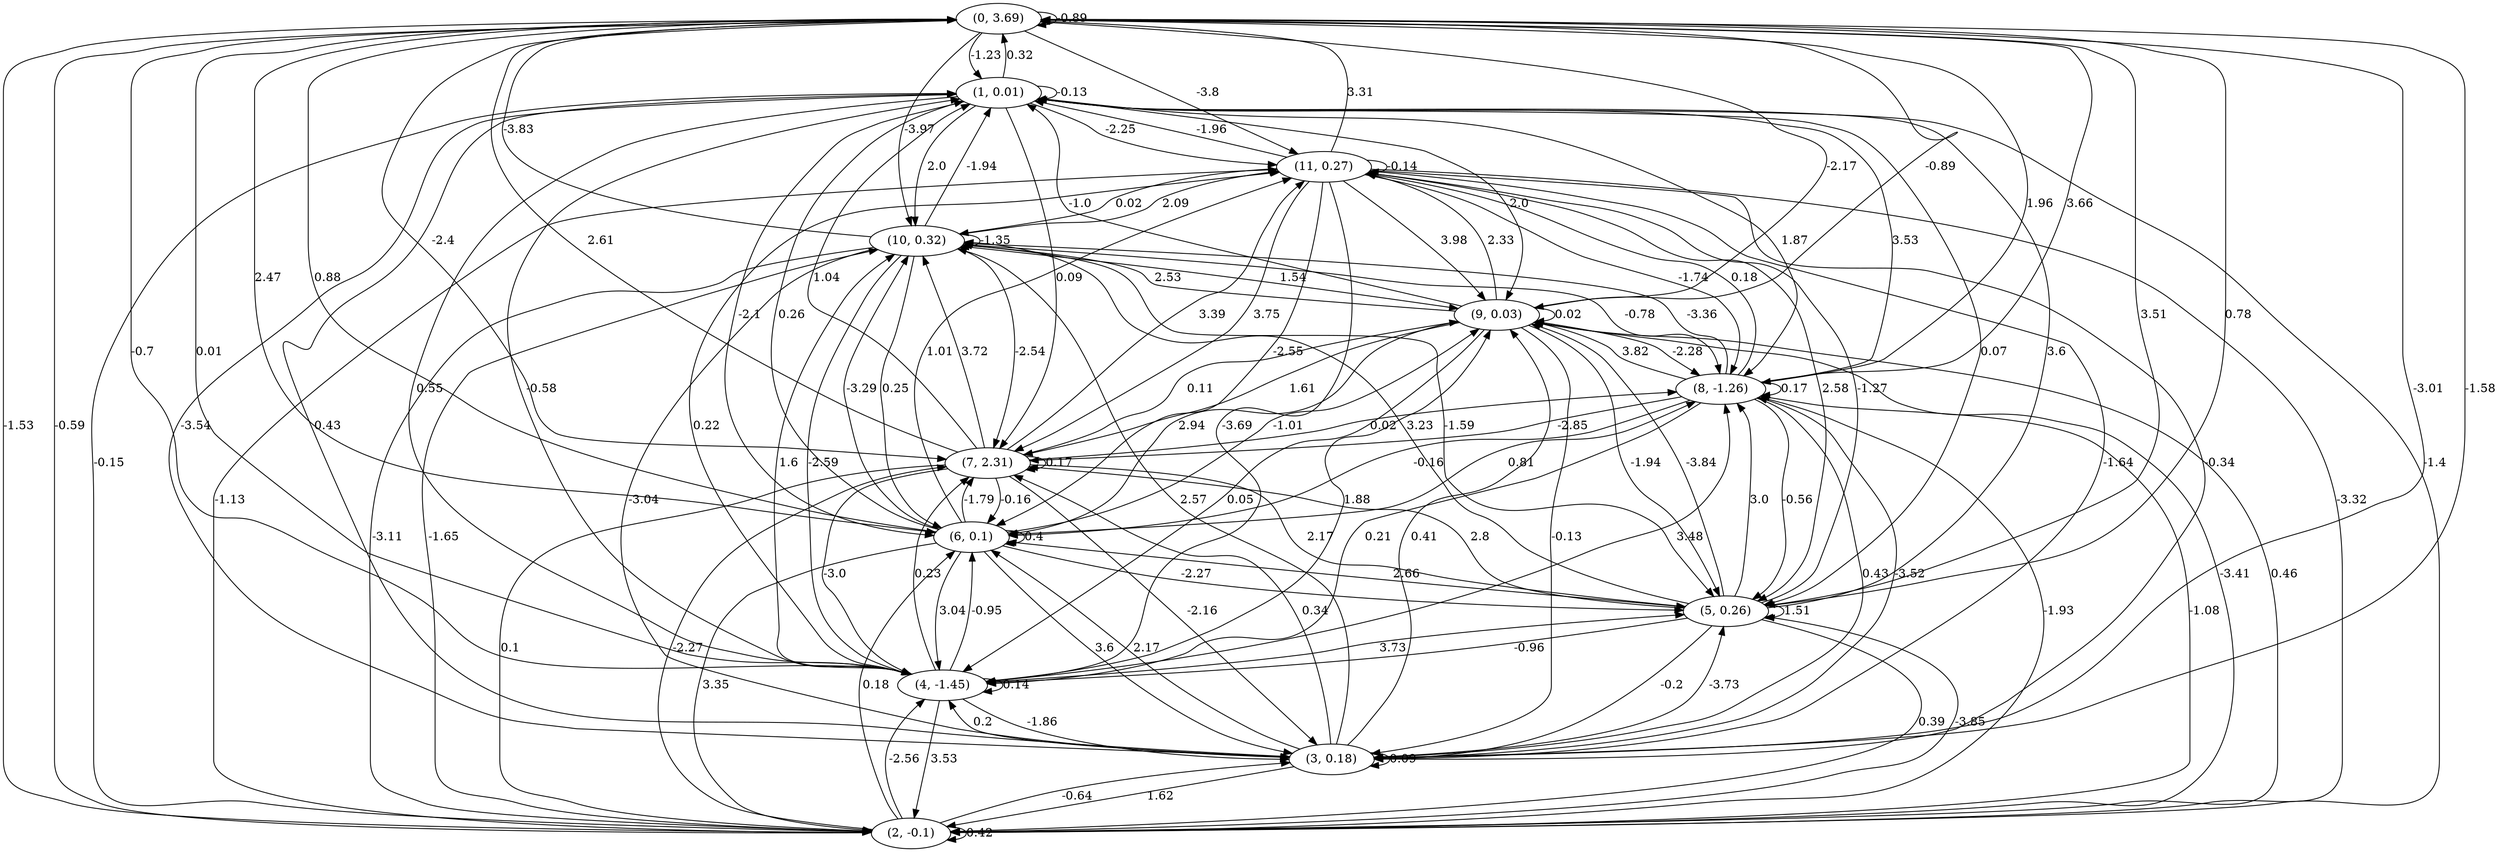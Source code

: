digraph {
    0 [ label = "(0, 3.69)" ]
    1 [ label = "(1, 0.01)" ]
    2 [ label = "(2, -0.1)" ]
    3 [ label = "(3, 0.18)" ]
    4 [ label = "(4, -1.45)" ]
    5 [ label = "(5, 0.26)" ]
    6 [ label = "(6, 0.1)" ]
    7 [ label = "(7, 2.31)" ]
    8 [ label = "(8, -1.26)" ]
    9 [ label = "(9, 0.03)" ]
    10 [ label = "(10, 0.32)" ]
    11 [ label = "(11, 0.27)" ]
    0 -> 0 [ label = "-0.89" ]
    1 -> 1 [ label = "-0.13" ]
    2 -> 2 [ label = "0.42" ]
    3 -> 3 [ label = "0.09" ]
    4 -> 4 [ label = "0.14" ]
    5 -> 5 [ label = "1.51" ]
    6 -> 6 [ label = "0.4" ]
    7 -> 7 [ label = "0.17" ]
    8 -> 8 [ label = "0.17" ]
    9 -> 9 [ label = "0.02" ]
    10 -> 10 [ label = "-1.35" ]
    11 -> 11 [ label = "-0.14" ]
    1 -> 0 [ label = "0.32" ]
    2 -> 0 [ label = "-0.59" ]
    3 -> 0 [ label = "-1.58" ]
    4 -> 0 [ label = "0.01" ]
    5 -> 0 [ label = "0.78" ]
    6 -> 0 [ label = "0.88" ]
    7 -> 0 [ label = "2.61" ]
    8 -> 0 [ label = "3.66" ]
    9 -> 0 [ label = "-0.89" ]
    10 -> 0 [ label = "-3.83" ]
    11 -> 0 [ label = "3.31" ]
    0 -> 1 [ label = "-1.23" ]
    2 -> 1 [ label = "-0.15" ]
    3 -> 1 [ label = "0.43" ]
    4 -> 1 [ label = "-0.58" ]
    5 -> 1 [ label = "3.6" ]
    6 -> 1 [ label = "0.26" ]
    7 -> 1 [ label = "1.04" ]
    8 -> 1 [ label = "3.53" ]
    9 -> 1 [ label = "-1.0" ]
    10 -> 1 [ label = "-1.94" ]
    11 -> 1 [ label = "-1.96" ]
    0 -> 2 [ label = "-1.53" ]
    1 -> 2 [ label = "-1.4" ]
    3 -> 2 [ label = "1.62" ]
    4 -> 2 [ label = "3.53" ]
    5 -> 2 [ label = "0.39" ]
    6 -> 2 [ label = "3.35" ]
    7 -> 2 [ label = "0.1" ]
    8 -> 2 [ label = "-1.93" ]
    9 -> 2 [ label = "-3.41" ]
    10 -> 2 [ label = "-3.11" ]
    11 -> 2 [ label = "-3.32" ]
    0 -> 3 [ label = "-3.01" ]
    1 -> 3 [ label = "-3.54" ]
    2 -> 3 [ label = "-0.64" ]
    4 -> 3 [ label = "-1.86" ]
    5 -> 3 [ label = "-0.2" ]
    6 -> 3 [ label = "3.6" ]
    7 -> 3 [ label = "-2.16" ]
    8 -> 3 [ label = "0.43" ]
    9 -> 3 [ label = "-0.13" ]
    10 -> 3 [ label = "-3.04" ]
    11 -> 3 [ label = "-0.34" ]
    0 -> 4 [ label = "-0.7" ]
    1 -> 4 [ label = "0.55" ]
    2 -> 4 [ label = "-2.56" ]
    3 -> 4 [ label = "0.2" ]
    5 -> 4 [ label = "-0.96" ]
    6 -> 4 [ label = "3.04" ]
    7 -> 4 [ label = "-3.0" ]
    8 -> 4 [ label = "0.21" ]
    9 -> 4 [ label = "0.05" ]
    10 -> 4 [ label = "-2.59" ]
    11 -> 4 [ label = "-3.69" ]
    0 -> 5 [ label = "3.51" ]
    1 -> 5 [ label = "0.07" ]
    2 -> 5 [ label = "-3.85" ]
    3 -> 5 [ label = "-3.73" ]
    4 -> 5 [ label = "3.73" ]
    6 -> 5 [ label = "-2.27" ]
    7 -> 5 [ label = "2.17" ]
    8 -> 5 [ label = "-0.56" ]
    9 -> 5 [ label = "-1.94" ]
    10 -> 5 [ label = "-1.59" ]
    11 -> 5 [ label = "2.58" ]
    0 -> 6 [ label = "2.47" ]
    1 -> 6 [ label = "-2.1" ]
    2 -> 6 [ label = "0.18" ]
    3 -> 6 [ label = "2.17" ]
    4 -> 6 [ label = "-0.95" ]
    5 -> 6 [ label = "2.66" ]
    7 -> 6 [ label = "-0.16" ]
    8 -> 6 [ label = "-0.16" ]
    9 -> 6 [ label = "2.94" ]
    10 -> 6 [ label = "0.25" ]
    11 -> 6 [ label = "-2.55" ]
    0 -> 7 [ label = "-2.4" ]
    1 -> 7 [ label = "0.09" ]
    2 -> 7 [ label = "-2.27" ]
    3 -> 7 [ label = "0.34" ]
    4 -> 7 [ label = "0.23" ]
    5 -> 7 [ label = "2.8" ]
    6 -> 7 [ label = "-1.79" ]
    8 -> 7 [ label = "-2.85" ]
    9 -> 7 [ label = "1.61" ]
    10 -> 7 [ label = "-2.54" ]
    11 -> 7 [ label = "3.75" ]
    0 -> 8 [ label = "1.96" ]
    1 -> 8 [ label = "1.87" ]
    2 -> 8 [ label = "-1.08" ]
    3 -> 8 [ label = "-3.52" ]
    4 -> 8 [ label = "3.48" ]
    5 -> 8 [ label = "3.0" ]
    6 -> 8 [ label = "0.81" ]
    7 -> 8 [ label = "0.02" ]
    9 -> 8 [ label = "-2.28" ]
    10 -> 8 [ label = "-0.78" ]
    11 -> 8 [ label = "-1.74" ]
    0 -> 9 [ label = "-2.17" ]
    1 -> 9 [ label = "2.0" ]
    2 -> 9 [ label = "0.46" ]
    3 -> 9 [ label = "0.41" ]
    4 -> 9 [ label = "1.88" ]
    5 -> 9 [ label = "-3.84" ]
    6 -> 9 [ label = "-1.01" ]
    7 -> 9 [ label = "0.11" ]
    8 -> 9 [ label = "3.82" ]
    10 -> 9 [ label = "1.54" ]
    11 -> 9 [ label = "3.98" ]
    0 -> 10 [ label = "-3.97" ]
    1 -> 10 [ label = "2.0" ]
    2 -> 10 [ label = "-1.65" ]
    3 -> 10 [ label = "2.57" ]
    4 -> 10 [ label = "1.6" ]
    5 -> 10 [ label = "3.23" ]
    6 -> 10 [ label = "-3.29" ]
    7 -> 10 [ label = "3.72" ]
    8 -> 10 [ label = "-3.36" ]
    9 -> 10 [ label = "2.53" ]
    11 -> 10 [ label = "0.02" ]
    0 -> 11 [ label = "-3.8" ]
    1 -> 11 [ label = "-2.25" ]
    2 -> 11 [ label = "-1.13" ]
    3 -> 11 [ label = "-1.64" ]
    4 -> 11 [ label = "0.22" ]
    5 -> 11 [ label = "-1.27" ]
    6 -> 11 [ label = "1.01" ]
    7 -> 11 [ label = "3.39" ]
    8 -> 11 [ label = "0.18" ]
    9 -> 11 [ label = "2.33" ]
    10 -> 11 [ label = "2.09" ]
}

